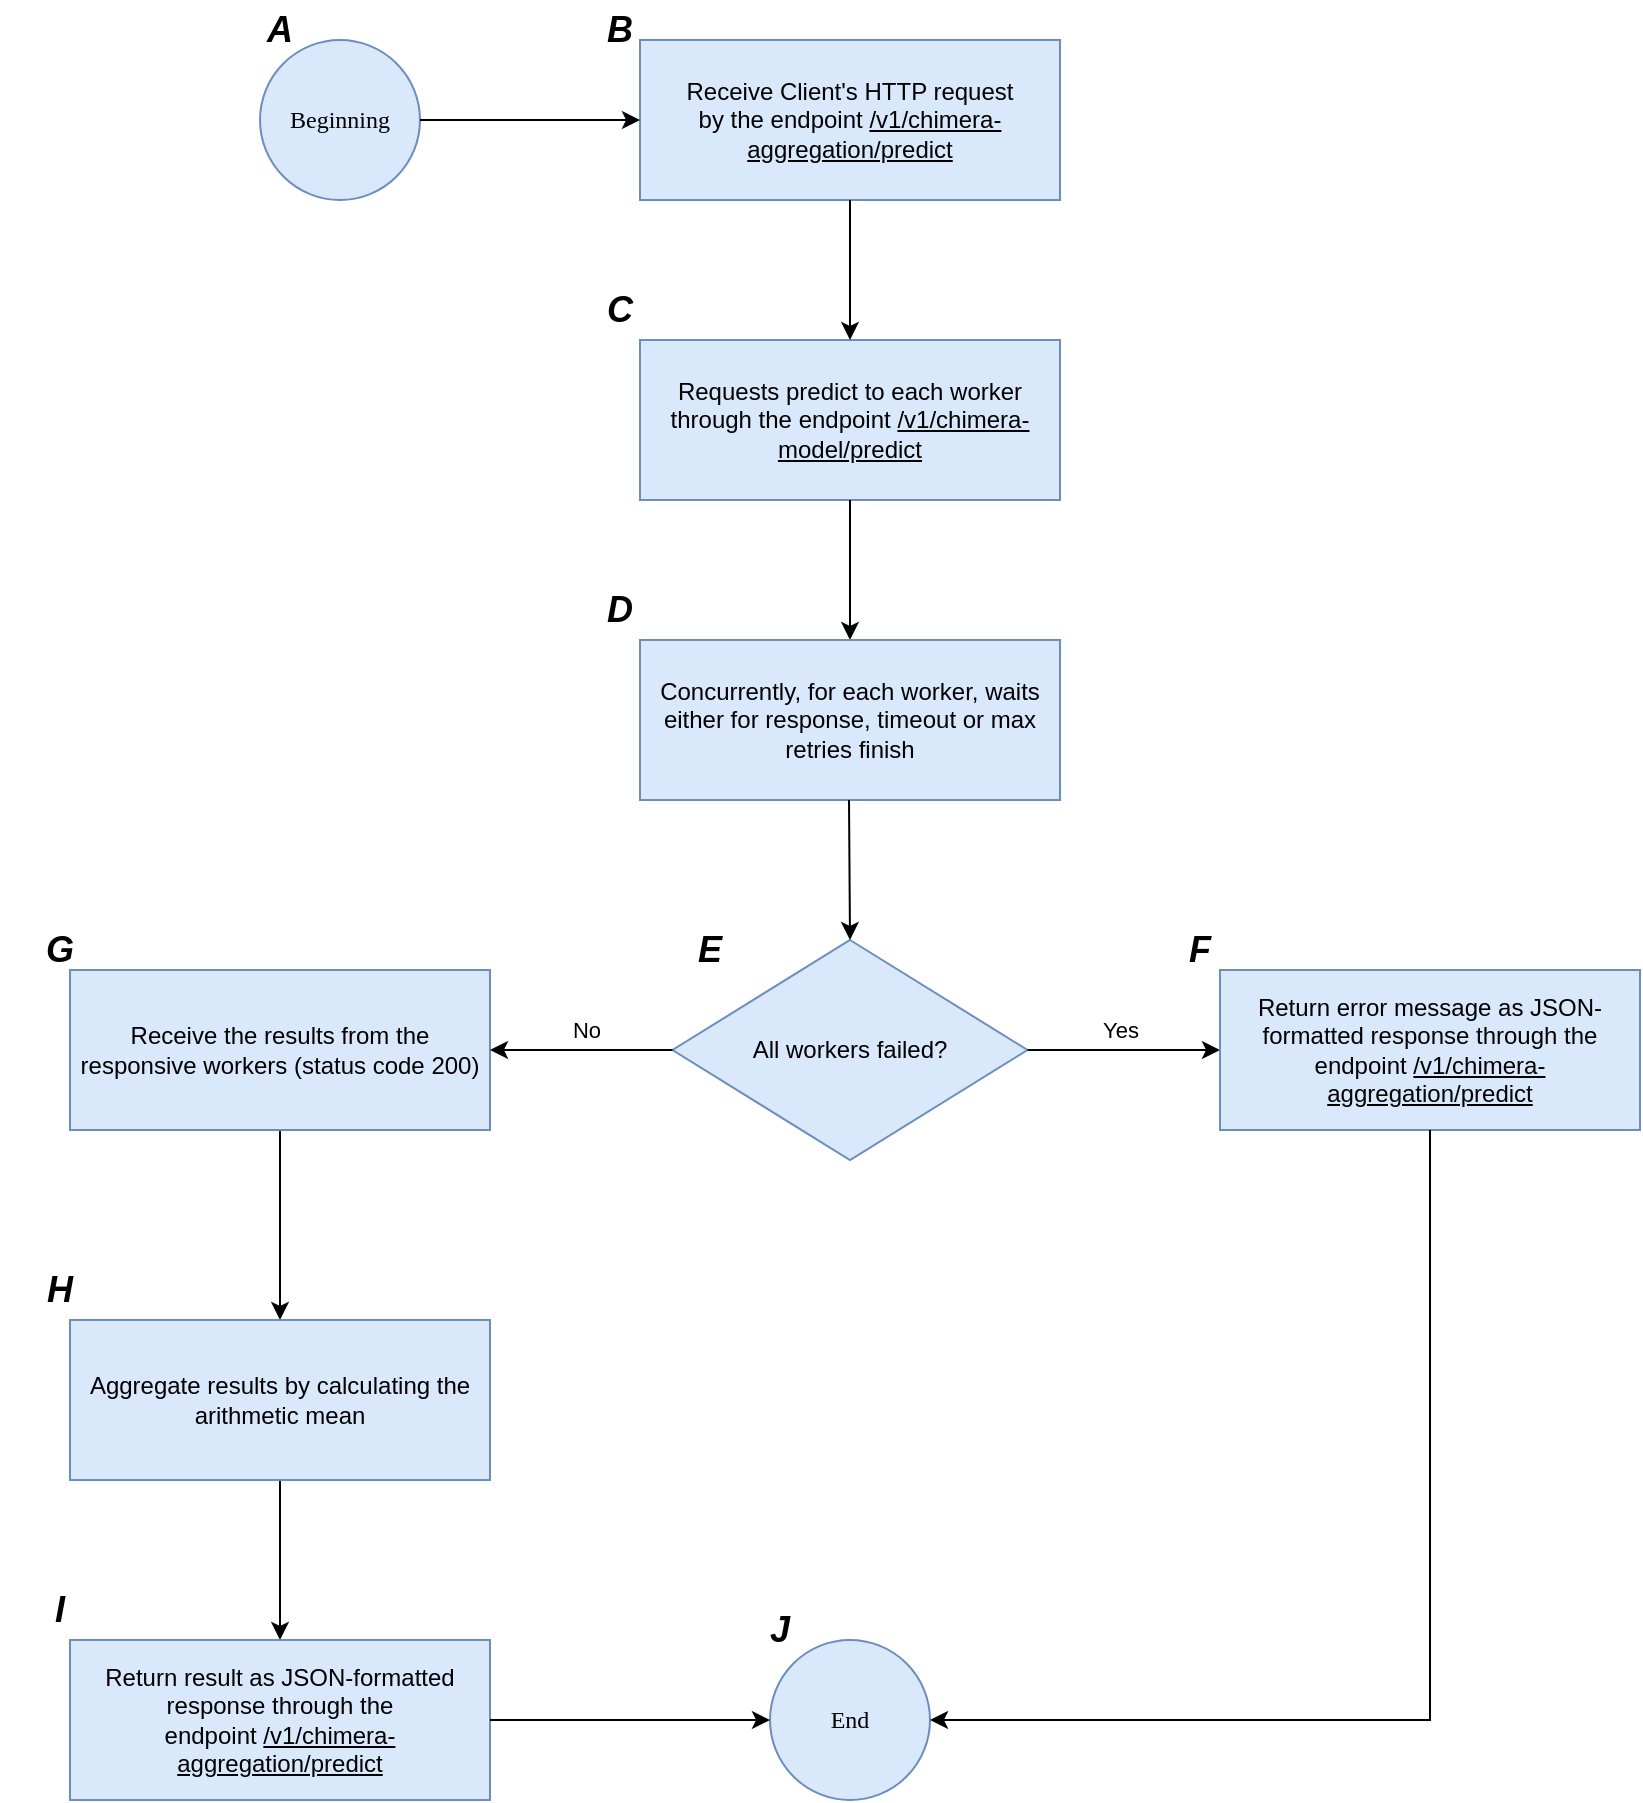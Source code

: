 <mxfile version="26.1.1">
  <diagram name="Página-1" id="nI-Yvf2fHHE0HuBe5KnH">
    <mxGraphModel dx="1434" dy="836" grid="1" gridSize="10" guides="1" tooltips="1" connect="1" arrows="1" fold="1" page="1" pageScale="1" pageWidth="827" pageHeight="1169" math="0" shadow="0">
      <root>
        <mxCell id="0" />
        <mxCell id="1" parent="0" />
        <mxCell id="yYhdbrsTAs3XfcKX1CrM-1" value="&lt;font face=&quot;Verdana&quot;&gt;Beginning&lt;/font&gt;" style="ellipse;whiteSpace=wrap;html=1;aspect=fixed;fillColor=#dae8fc;strokeColor=#6c8ebf;" parent="1" vertex="1">
          <mxGeometry x="180" y="90" width="80" height="80" as="geometry" />
        </mxCell>
        <mxCell id="yYhdbrsTAs3XfcKX1CrM-2" value="&lt;font face=&quot;Helvetica&quot; style=&quot;font-size: 18px;&quot;&gt;&lt;i style=&quot;&quot;&gt;&lt;b style=&quot;&quot;&gt;A&lt;/b&gt;&lt;/i&gt;&lt;/font&gt;" style="text;html=1;align=center;verticalAlign=middle;whiteSpace=wrap;rounded=0;" parent="1" vertex="1">
          <mxGeometry x="160" y="70" width="60" height="30" as="geometry" />
        </mxCell>
        <mxCell id="yYhdbrsTAs3XfcKX1CrM-3" value="Receive Client&#39;s HTTP request&lt;div&gt;by the endpoint &lt;u&gt;/v1/chimera-aggregation/predict&lt;/u&gt;&lt;/div&gt;" style="rounded=0;whiteSpace=wrap;html=1;fillColor=#dae8fc;strokeColor=#6c8ebf;" parent="1" vertex="1">
          <mxGeometry x="370" y="90" width="210" height="80" as="geometry" />
        </mxCell>
        <mxCell id="yYhdbrsTAs3XfcKX1CrM-4" value="Requests predict to each worker through the endpoint &lt;u&gt;/v1/chimera-model/predict&lt;/u&gt;" style="rounded=0;whiteSpace=wrap;html=1;fillColor=#dae8fc;strokeColor=#6c8ebf;" parent="1" vertex="1">
          <mxGeometry x="370" y="240" width="210" height="80" as="geometry" />
        </mxCell>
        <mxCell id="yYhdbrsTAs3XfcKX1CrM-5" value="" style="endArrow=classic;html=1;rounded=0;exitX=1;exitY=0.5;exitDx=0;exitDy=0;entryX=0;entryY=0.5;entryDx=0;entryDy=0;" parent="1" source="yYhdbrsTAs3XfcKX1CrM-1" target="yYhdbrsTAs3XfcKX1CrM-3" edge="1">
          <mxGeometry width="50" height="50" relative="1" as="geometry">
            <mxPoint x="460" y="350" as="sourcePoint" />
            <mxPoint x="510" y="300" as="targetPoint" />
          </mxGeometry>
        </mxCell>
        <mxCell id="yYhdbrsTAs3XfcKX1CrM-6" value="&lt;font face=&quot;Helvetica&quot; style=&quot;font-size: 18px;&quot;&gt;&lt;i style=&quot;&quot;&gt;&lt;b style=&quot;&quot;&gt;B&lt;/b&gt;&lt;/i&gt;&lt;/font&gt;" style="text;html=1;align=center;verticalAlign=middle;whiteSpace=wrap;rounded=0;" parent="1" vertex="1">
          <mxGeometry x="330" y="70" width="60" height="30" as="geometry" />
        </mxCell>
        <mxCell id="yYhdbrsTAs3XfcKX1CrM-7" value="" style="endArrow=classic;html=1;rounded=0;exitX=0.5;exitY=1;exitDx=0;exitDy=0;entryX=0.5;entryY=0;entryDx=0;entryDy=0;" parent="1" source="yYhdbrsTAs3XfcKX1CrM-3" target="yYhdbrsTAs3XfcKX1CrM-4" edge="1">
          <mxGeometry width="50" height="50" relative="1" as="geometry">
            <mxPoint x="390" y="350" as="sourcePoint" />
            <mxPoint x="450" y="270" as="targetPoint" />
          </mxGeometry>
        </mxCell>
        <mxCell id="yYhdbrsTAs3XfcKX1CrM-8" value="" style="edgeStyle=orthogonalEdgeStyle;rounded=0;orthogonalLoop=1;jettySize=auto;html=1;" parent="1" source="yYhdbrsTAs3XfcKX1CrM-9" target="yYhdbrsTAs3XfcKX1CrM-22" edge="1">
          <mxGeometry relative="1" as="geometry" />
        </mxCell>
        <mxCell id="yYhdbrsTAs3XfcKX1CrM-9" value="Receive the results from the responsive workers (status code 200)" style="rounded=0;whiteSpace=wrap;html=1;fillColor=#dae8fc;strokeColor=#6c8ebf;" parent="1" vertex="1">
          <mxGeometry x="85" y="555" width="210" height="80" as="geometry" />
        </mxCell>
        <mxCell id="yYhdbrsTAs3XfcKX1CrM-10" value="" style="endArrow=classic;html=1;rounded=0;exitX=0.5;exitY=1;exitDx=0;exitDy=0;entryX=0.5;entryY=0;entryDx=0;entryDy=0;" parent="1" source="yYhdbrsTAs3XfcKX1CrM-4" edge="1">
          <mxGeometry width="50" height="50" relative="1" as="geometry">
            <mxPoint x="390" y="350" as="sourcePoint" />
            <mxPoint x="475" y="390" as="targetPoint" />
          </mxGeometry>
        </mxCell>
        <mxCell id="yYhdbrsTAs3XfcKX1CrM-11" value="All workers failed?" style="rhombus;whiteSpace=wrap;html=1;fillColor=#dae8fc;strokeColor=#6c8ebf;" parent="1" vertex="1">
          <mxGeometry x="386.25" y="540" width="177.5" height="110" as="geometry" />
        </mxCell>
        <mxCell id="yYhdbrsTAs3XfcKX1CrM-12" value="Concurrently, for each worker, waits either for response, timeout or max retries finish" style="rounded=0;whiteSpace=wrap;html=1;fillColor=#dae8fc;strokeColor=#6c8ebf;" parent="1" vertex="1">
          <mxGeometry x="370" y="390" width="210" height="80" as="geometry" />
        </mxCell>
        <mxCell id="yYhdbrsTAs3XfcKX1CrM-13" value="" style="endArrow=classic;html=1;rounded=0;exitX=0.5;exitY=1;exitDx=0;exitDy=0;entryX=0.5;entryY=0;entryDx=0;entryDy=0;" parent="1" target="yYhdbrsTAs3XfcKX1CrM-11" edge="1">
          <mxGeometry width="50" height="50" relative="1" as="geometry">
            <mxPoint x="474.5" y="470" as="sourcePoint" />
            <mxPoint x="474.5" y="540" as="targetPoint" />
          </mxGeometry>
        </mxCell>
        <mxCell id="yYhdbrsTAs3XfcKX1CrM-14" value="" style="endArrow=classic;html=1;rounded=0;exitX=1;exitY=0.5;exitDx=0;exitDy=0;entryX=0;entryY=0.5;entryDx=0;entryDy=0;" parent="1" source="yYhdbrsTAs3XfcKX1CrM-11" target="yYhdbrsTAs3XfcKX1CrM-18" edge="1">
          <mxGeometry width="50" height="50" relative="1" as="geometry">
            <mxPoint x="390" y="550" as="sourcePoint" />
            <mxPoint x="660" y="595" as="targetPoint" />
          </mxGeometry>
        </mxCell>
        <mxCell id="yYhdbrsTAs3XfcKX1CrM-15" value="Yes" style="edgeLabel;html=1;align=center;verticalAlign=middle;resizable=0;points=[];" parent="yYhdbrsTAs3XfcKX1CrM-14" vertex="1" connectable="0">
          <mxGeometry x="-0.351" y="3" relative="1" as="geometry">
            <mxPoint x="15" y="-7" as="offset" />
          </mxGeometry>
        </mxCell>
        <mxCell id="yYhdbrsTAs3XfcKX1CrM-16" value="" style="endArrow=classic;html=1;rounded=0;exitX=0;exitY=0.5;exitDx=0;exitDy=0;entryX=1;entryY=0.5;entryDx=0;entryDy=0;" parent="1" source="yYhdbrsTAs3XfcKX1CrM-11" target="yYhdbrsTAs3XfcKX1CrM-9" edge="1">
          <mxGeometry width="50" height="50" relative="1" as="geometry">
            <mxPoint x="574" y="605" as="sourcePoint" />
            <mxPoint x="300" y="595" as="targetPoint" />
          </mxGeometry>
        </mxCell>
        <mxCell id="yYhdbrsTAs3XfcKX1CrM-17" value="No" style="edgeLabel;html=1;align=center;verticalAlign=middle;resizable=0;points=[];" parent="yYhdbrsTAs3XfcKX1CrM-16" vertex="1" connectable="0">
          <mxGeometry x="0.086" y="-2" relative="1" as="geometry">
            <mxPoint x="6" y="-8" as="offset" />
          </mxGeometry>
        </mxCell>
        <mxCell id="yYhdbrsTAs3XfcKX1CrM-18" value="Return error message as JSON-formatted response through the endpoint&amp;nbsp;&lt;u&gt;/v1/chimera-aggregation/predict&lt;/u&gt;" style="rounded=0;whiteSpace=wrap;html=1;fillColor=#dae8fc;strokeColor=#6c8ebf;" parent="1" vertex="1">
          <mxGeometry x="660" y="555" width="210" height="80" as="geometry" />
        </mxCell>
        <mxCell id="yYhdbrsTAs3XfcKX1CrM-19" value="&lt;font face=&quot;Verdana&quot;&gt;End&lt;/font&gt;" style="ellipse;whiteSpace=wrap;html=1;aspect=fixed;fillColor=#dae8fc;strokeColor=#6c8ebf;" parent="1" vertex="1">
          <mxGeometry x="435" y="890" width="80" height="80" as="geometry" />
        </mxCell>
        <mxCell id="yYhdbrsTAs3XfcKX1CrM-20" value="" style="endArrow=classic;html=1;rounded=0;exitX=0.5;exitY=1;exitDx=0;exitDy=0;entryX=1;entryY=0.5;entryDx=0;entryDy=0;" parent="1" source="yYhdbrsTAs3XfcKX1CrM-18" target="yYhdbrsTAs3XfcKX1CrM-19" edge="1">
          <mxGeometry width="50" height="50" relative="1" as="geometry">
            <mxPoint x="390" y="750" as="sourcePoint" />
            <mxPoint x="765" y="1650" as="targetPoint" />
            <Array as="points">
              <mxPoint x="765" y="930" />
            </Array>
          </mxGeometry>
        </mxCell>
        <mxCell id="yYhdbrsTAs3XfcKX1CrM-21" value="" style="edgeStyle=orthogonalEdgeStyle;rounded=0;orthogonalLoop=1;jettySize=auto;html=1;" parent="1" source="yYhdbrsTAs3XfcKX1CrM-22" target="yYhdbrsTAs3XfcKX1CrM-23" edge="1">
          <mxGeometry relative="1" as="geometry" />
        </mxCell>
        <mxCell id="yYhdbrsTAs3XfcKX1CrM-22" value="Aggregate results by calculating the arithmetic mean" style="rounded=0;whiteSpace=wrap;html=1;fillColor=#dae8fc;strokeColor=#6c8ebf;" parent="1" vertex="1">
          <mxGeometry x="85" y="730" width="210" height="80" as="geometry" />
        </mxCell>
        <mxCell id="yYhdbrsTAs3XfcKX1CrM-23" value="Return result as JSON-formatted response through the endpoint&amp;nbsp;&lt;u&gt;/v1/chimera-aggregation/predict&lt;/u&gt;" style="rounded=0;whiteSpace=wrap;html=1;fillColor=#dae8fc;strokeColor=#6c8ebf;" parent="1" vertex="1">
          <mxGeometry x="85" y="890" width="210" height="80" as="geometry" />
        </mxCell>
        <mxCell id="yYhdbrsTAs3XfcKX1CrM-24" value="" style="endArrow=classic;html=1;rounded=0;exitX=1;exitY=0.5;exitDx=0;exitDy=0;entryX=0;entryY=0.5;entryDx=0;entryDy=0;" parent="1" source="yYhdbrsTAs3XfcKX1CrM-23" target="yYhdbrsTAs3XfcKX1CrM-19" edge="1">
          <mxGeometry width="50" height="50" relative="1" as="geometry">
            <mxPoint x="390" y="750" as="sourcePoint" />
            <mxPoint x="440" y="700" as="targetPoint" />
          </mxGeometry>
        </mxCell>
        <mxCell id="yYhdbrsTAs3XfcKX1CrM-25" value="&lt;font face=&quot;Helvetica&quot; style=&quot;font-size: 18px;&quot;&gt;&lt;i style=&quot;&quot;&gt;&lt;b style=&quot;&quot;&gt;C&lt;/b&gt;&lt;/i&gt;&lt;/font&gt;" style="text;html=1;align=center;verticalAlign=middle;whiteSpace=wrap;rounded=0;" parent="1" vertex="1">
          <mxGeometry x="330" y="210" width="60" height="30" as="geometry" />
        </mxCell>
        <mxCell id="yYhdbrsTAs3XfcKX1CrM-26" value="&lt;font face=&quot;Helvetica&quot; style=&quot;font-size: 18px;&quot;&gt;&lt;i style=&quot;&quot;&gt;&lt;b style=&quot;&quot;&gt;D&lt;/b&gt;&lt;/i&gt;&lt;/font&gt;" style="text;html=1;align=center;verticalAlign=middle;whiteSpace=wrap;rounded=0;" parent="1" vertex="1">
          <mxGeometry x="330" y="360" width="60" height="30" as="geometry" />
        </mxCell>
        <mxCell id="yYhdbrsTAs3XfcKX1CrM-27" value="&lt;font face=&quot;Helvetica&quot; style=&quot;font-size: 18px;&quot;&gt;&lt;i style=&quot;&quot;&gt;&lt;b style=&quot;&quot;&gt;H&lt;/b&gt;&lt;/i&gt;&lt;/font&gt;" style="text;html=1;align=center;verticalAlign=middle;whiteSpace=wrap;rounded=0;" parent="1" vertex="1">
          <mxGeometry x="50" y="700" width="60" height="30" as="geometry" />
        </mxCell>
        <mxCell id="yYhdbrsTAs3XfcKX1CrM-28" value="&lt;font face=&quot;Helvetica&quot; style=&quot;font-size: 18px;&quot;&gt;&lt;i style=&quot;&quot;&gt;&lt;b style=&quot;&quot;&gt;F&lt;/b&gt;&lt;/i&gt;&lt;/font&gt;" style="text;html=1;align=center;verticalAlign=middle;whiteSpace=wrap;rounded=0;" parent="1" vertex="1">
          <mxGeometry x="620" y="530" width="60" height="30" as="geometry" />
        </mxCell>
        <mxCell id="yYhdbrsTAs3XfcKX1CrM-29" value="&lt;font face=&quot;Helvetica&quot; style=&quot;font-size: 18px;&quot;&gt;&lt;i style=&quot;&quot;&gt;&lt;b style=&quot;&quot;&gt;G&lt;/b&gt;&lt;/i&gt;&lt;/font&gt;" style="text;html=1;align=center;verticalAlign=middle;whiteSpace=wrap;rounded=0;" parent="1" vertex="1">
          <mxGeometry x="50" y="530" width="60" height="30" as="geometry" />
        </mxCell>
        <mxCell id="yYhdbrsTAs3XfcKX1CrM-30" value="&lt;font face=&quot;Helvetica&quot; style=&quot;font-size: 18px;&quot;&gt;&lt;i style=&quot;&quot;&gt;&lt;b style=&quot;&quot;&gt;E&lt;/b&gt;&lt;/i&gt;&lt;/font&gt;" style="text;html=1;align=center;verticalAlign=middle;whiteSpace=wrap;rounded=0;" parent="1" vertex="1">
          <mxGeometry x="375" y="530" width="60" height="30" as="geometry" />
        </mxCell>
        <mxCell id="yYhdbrsTAs3XfcKX1CrM-31" value="&lt;font face=&quot;Helvetica&quot; style=&quot;font-size: 18px;&quot;&gt;&lt;i style=&quot;&quot;&gt;&lt;b style=&quot;&quot;&gt;I&lt;/b&gt;&lt;/i&gt;&lt;/font&gt;" style="text;html=1;align=center;verticalAlign=middle;whiteSpace=wrap;rounded=0;" parent="1" vertex="1">
          <mxGeometry x="50" y="860" width="60" height="30" as="geometry" />
        </mxCell>
        <mxCell id="yYhdbrsTAs3XfcKX1CrM-32" value="&lt;font face=&quot;Helvetica&quot; style=&quot;font-size: 18px;&quot;&gt;&lt;i style=&quot;&quot;&gt;&lt;b style=&quot;&quot;&gt;J&lt;/b&gt;&lt;/i&gt;&lt;/font&gt;" style="text;html=1;align=center;verticalAlign=middle;whiteSpace=wrap;rounded=0;" parent="1" vertex="1">
          <mxGeometry x="410" y="870" width="60" height="30" as="geometry" />
        </mxCell>
      </root>
    </mxGraphModel>
  </diagram>
</mxfile>
